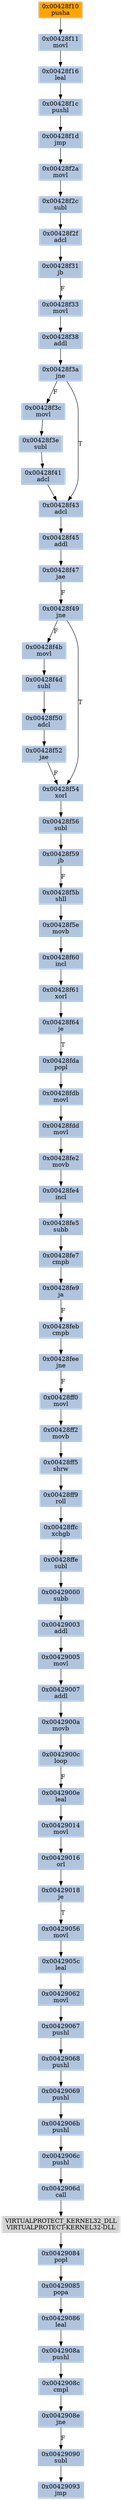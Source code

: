 strict digraph G {
	graph [bgcolor=transparent,
		name=G
	];
	node [color=lightsteelblue,
		fillcolor=lightsteelblue,
		shape=rectangle,
		style=filled
	];
	"0x00428f16"	[label="0x00428f16
leal"];
	"0x00428f1c"	[label="0x00428f1c
pushl"];
	"0x00428f16" -> "0x00428f1c"	[color="#000000"];
	"0x0042908e"	[label="0x0042908e
jne"];
	"0x00429090"	[label="0x00429090
subl"];
	"0x0042908e" -> "0x00429090"	[color="#000000",
		label=F];
	"0x00429084"	[label="0x00429084
popl"];
	"0x00429085"	[label="0x00429085
popa"];
	"0x00429084" -> "0x00429085"	[color="#000000"];
	"0x0042900e"	[label="0x0042900e
leal"];
	"0x00429014"	[label="0x00429014
movl"];
	"0x0042900e" -> "0x00429014"	[color="#000000"];
	"0x00428fee"	[label="0x00428fee
jne"];
	"0x00428ff0"	[label="0x00428ff0
movl"];
	"0x00428fee" -> "0x00428ff0"	[color="#000000",
		label=F];
	"0x00428f31"	[label="0x00428f31
jb"];
	"0x00428f33"	[label="0x00428f33
movl"];
	"0x00428f31" -> "0x00428f33"	[color="#000000",
		label=F];
	"0x00428ff2"	[label="0x00428ff2
movb"];
	"0x00428ff0" -> "0x00428ff2"	[color="#000000"];
	"0x00428f2a"	[label="0x00428f2a
movl"];
	"0x00428f2c"	[label="0x00428f2c
subl"];
	"0x00428f2a" -> "0x00428f2c"	[color="#000000"];
	"0x00429062"	[label="0x00429062
movl"];
	"0x00429067"	[label="0x00429067
pushl"];
	"0x00429062" -> "0x00429067"	[color="#000000"];
	"0x00428f4d"	[label="0x00428f4d
subl"];
	"0x00428f50"	[label="0x00428f50
adcl"];
	"0x00428f4d" -> "0x00428f50"	[color="#000000"];
	"0x0042908a"	[label="0x0042908a
pushl"];
	"0x0042908c"	[label="0x0042908c
cmpl"];
	"0x0042908a" -> "0x0042908c"	[color="#000000"];
	"0x00428f38"	[label="0x00428f38
addl"];
	"0x00428f3a"	[label="0x00428f3a
jne"];
	"0x00428f38" -> "0x00428f3a"	[color="#000000"];
	"0x00428f11"	[label="0x00428f11
movl"];
	"0x00428f11" -> "0x00428f16"	[color="#000000"];
	"0x0042906d"	[label="0x0042906d
call"];
	VIRTUALPROTECT_KERNEL32_DLL	[color=lightgrey,
		fillcolor=lightgrey,
		label="VIRTUALPROTECT_KERNEL32_DLL
VIRTUALPROTECT-KERNEL32-DLL"];
	"0x0042906d" -> VIRTUALPROTECT_KERNEL32_DLL	[color="#000000"];
	"0x00428f49"	[label="0x00428f49
jne"];
	"0x00428f4b"	[label="0x00428f4b
movl"];
	"0x00428f49" -> "0x00428f4b"	[color="#000000",
		label=F];
	"0x00428f54"	[label="0x00428f54
xorl"];
	"0x00428f49" -> "0x00428f54"	[color="#000000",
		label=T];
	"0x00428f1d"	[label="0x00428f1d
jmp"];
	"0x00428f1c" -> "0x00428f1d"	[color="#000000"];
	"0x00428f64"	[label="0x00428f64
je"];
	"0x00428fda"	[label="0x00428fda
popl"];
	"0x00428f64" -> "0x00428fda"	[color="#000000",
		label=T];
	"0x00428ff9"	[label="0x00428ff9
roll"];
	"0x00428ffc"	[label="0x00428ffc
xchgb"];
	"0x00428ff9" -> "0x00428ffc"	[color="#000000"];
	"0x00428f47"	[label="0x00428f47
jae"];
	"0x00428f47" -> "0x00428f49"	[color="#000000",
		label=F];
	"0x00428fe5"	[label="0x00428fe5
subb"];
	"0x00428fe7"	[label="0x00428fe7
cmpb"];
	"0x00428fe5" -> "0x00428fe7"	[color="#000000"];
	"0x00429086"	[label="0x00429086
leal"];
	"0x00429085" -> "0x00429086"	[color="#000000"];
	"0x00428f1d" -> "0x00428f2a"	[color="#000000"];
	"0x00428f60"	[label="0x00428f60
incl"];
	"0x00428f61"	[label="0x00428f61
xorl"];
	"0x00428f60" -> "0x00428f61"	[color="#000000"];
	"0x0042905c"	[label="0x0042905c
leal"];
	"0x0042905c" -> "0x00429062"	[color="#000000"];
	"0x00429086" -> "0x0042908a"	[color="#000000"];
	"0x00428f59"	[label="0x00428f59
jb"];
	"0x00428f5b"	[label="0x00428f5b
shll"];
	"0x00428f59" -> "0x00428f5b"	[color="#000000",
		label=F];
	"0x00428f61" -> "0x00428f64"	[color="#000000"];
	"0x00428f45"	[label="0x00428f45
addl"];
	"0x00428f45" -> "0x00428f47"	[color="#000000"];
	"0x00429016"	[label="0x00429016
orl"];
	"0x00429014" -> "0x00429016"	[color="#000000"];
	"0x00428ff5"	[label="0x00428ff5
shrw"];
	"0x00428ff5" -> "0x00428ff9"	[color="#000000"];
	"0x00428f4b" -> "0x00428f4d"	[color="#000000"];
	"0x00428ffe"	[label="0x00428ffe
subl"];
	"0x00428ffc" -> "0x00428ffe"	[color="#000000"];
	"0x00428fdb"	[label="0x00428fdb
movl"];
	"0x00428fda" -> "0x00428fdb"	[color="#000000"];
	"0x00428fe2"	[label="0x00428fe2
movb"];
	"0x00428fe4"	[label="0x00428fe4
incl"];
	"0x00428fe2" -> "0x00428fe4"	[color="#000000"];
	"0x00429000"	[label="0x00429000
subb"];
	"0x00429003"	[label="0x00429003
addl"];
	"0x00429000" -> "0x00429003"	[color="#000000"];
	"0x00428fdd"	[label="0x00428fdd
movl"];
	"0x00428fdb" -> "0x00428fdd"	[color="#000000"];
	"0x0042908c" -> "0x0042908e"	[color="#000000"];
	VIRTUALPROTECT_KERNEL32_DLL -> "0x00429084"	[color="#000000"];
	"0x00428fe9"	[label="0x00428fe9
ja"];
	"0x00428feb"	[label="0x00428feb
cmpb"];
	"0x00428fe9" -> "0x00428feb"	[color="#000000",
		label=F];
	"0x0042900c"	[label="0x0042900c
loop"];
	"0x0042900c" -> "0x0042900e"	[color="#000000",
		label=F];
	"0x00428f3c"	[label="0x00428f3c
movl"];
	"0x00428f3e"	[label="0x00428f3e
subl"];
	"0x00428f3c" -> "0x00428f3e"	[color="#000000"];
	"0x00428fdd" -> "0x00428fe2"	[color="#000000"];
	"0x00428fe7" -> "0x00428fe9"	[color="#000000"];
	"0x00428f2f"	[label="0x00428f2f
adcl"];
	"0x00428f2c" -> "0x00428f2f"	[color="#000000"];
	"0x00429005"	[label="0x00429005
movl"];
	"0x00429007"	[label="0x00429007
addl"];
	"0x00429005" -> "0x00429007"	[color="#000000"];
	"0x00428f3a" -> "0x00428f3c"	[color="#000000",
		label=F];
	"0x00428f43"	[label="0x00428f43
adcl"];
	"0x00428f3a" -> "0x00428f43"	[color="#000000",
		label=T];
	"0x00428f2f" -> "0x00428f31"	[color="#000000"];
	"0x00429093"	[label="0x00429093
jmp"];
	"0x00428f52"	[label="0x00428f52
jae"];
	"0x00428f52" -> "0x00428f54"	[color="#000000",
		label=F];
	"0x0042900a"	[label="0x0042900a
movb"];
	"0x0042900a" -> "0x0042900c"	[color="#000000"];
	"0x00428f41"	[label="0x00428f41
adcl"];
	"0x00428f41" -> "0x00428f43"	[color="#000000"];
	"0x00429068"	[label="0x00429068
pushl"];
	"0x00429069"	[label="0x00429069
pushl"];
	"0x00429068" -> "0x00429069"	[color="#000000"];
	"0x00428f33" -> "0x00428f38"	[color="#000000"];
	"0x00428ffe" -> "0x00429000"	[color="#000000"];
	"0x00429090" -> "0x00429093"	[color="#000000"];
	"0x00428f5e"	[label="0x00428f5e
movb"];
	"0x00428f5e" -> "0x00428f60"	[color="#000000"];
	"0x00428f50" -> "0x00428f52"	[color="#000000"];
	"0x0042906c"	[label="0x0042906c
pushl"];
	"0x0042906c" -> "0x0042906d"	[color="#000000"];
	"0x00428f56"	[label="0x00428f56
subl"];
	"0x00428f54" -> "0x00428f56"	[color="#000000"];
	"0x00428f10"	[color=lightgrey,
		fillcolor=orange,
		label="0x00428f10
pusha"];
	"0x00428f10" -> "0x00428f11"	[color="#000000"];
	"0x0042906b"	[label="0x0042906b
pushl"];
	"0x0042906b" -> "0x0042906c"	[color="#000000"];
	"0x00429067" -> "0x00429068"	[color="#000000"];
	"0x00428f43" -> "0x00428f45"	[color="#000000"];
	"0x00429003" -> "0x00429005"	[color="#000000"];
	"0x00428f56" -> "0x00428f59"	[color="#000000"];
	"0x00428feb" -> "0x00428fee"	[color="#000000"];
	"0x00428f3e" -> "0x00428f41"	[color="#000000"];
	"0x00428fe4" -> "0x00428fe5"	[color="#000000"];
	"0x00429018"	[label="0x00429018
je"];
	"0x00429056"	[label="0x00429056
movl"];
	"0x00429018" -> "0x00429056"	[color="#000000",
		label=T];
	"0x00429056" -> "0x0042905c"	[color="#000000"];
	"0x00429016" -> "0x00429018"	[color="#000000"];
	"0x00428ff2" -> "0x00428ff5"	[color="#000000"];
	"0x00429007" -> "0x0042900a"	[color="#000000"];
	"0x00429069" -> "0x0042906b"	[color="#000000"];
	"0x00428f5b" -> "0x00428f5e"	[color="#000000"];
}
